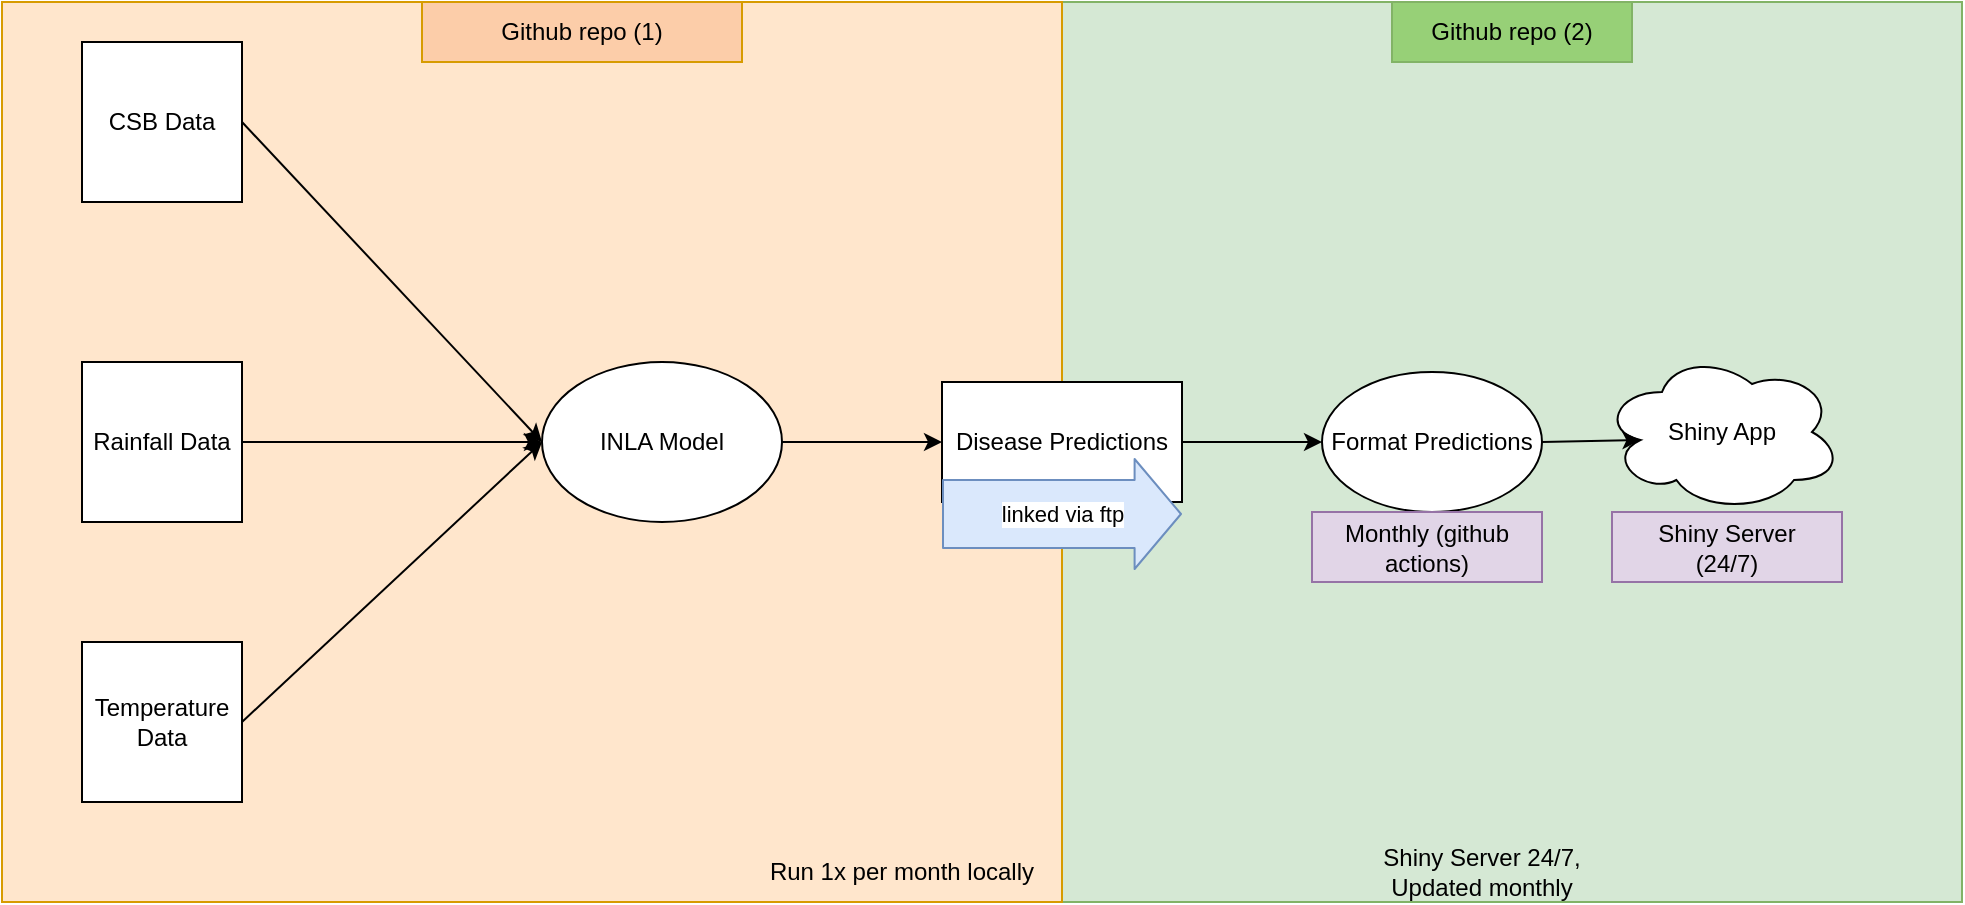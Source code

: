 <mxfile version="20.8.16" type="device"><diagram name="Page-1" id="ukvwlNpgofyj7e-8wxNJ"><mxGraphModel dx="1050" dy="669" grid="1" gridSize="10" guides="1" tooltips="1" connect="1" arrows="1" fold="1" page="1" pageScale="1" pageWidth="850" pageHeight="1100" math="0" shadow="0"><root><mxCell id="0"/><mxCell id="1" parent="0"/><mxCell id="_RKZcDoKYFUnFhFf4AmO-53" value="" style="rounded=0;whiteSpace=wrap;html=1;fillColor=#d5e8d4;strokeColor=#82b366;" parent="1" vertex="1"><mxGeometry x="550" y="10" width="450" height="450" as="geometry"/></mxCell><mxCell id="_RKZcDoKYFUnFhFf4AmO-48" value="" style="rounded=0;whiteSpace=wrap;html=1;fillColor=#ffe6cc;strokeColor=#d79b00;" parent="1" vertex="1"><mxGeometry x="20" y="10" width="530" height="450" as="geometry"/></mxCell><mxCell id="_RKZcDoKYFUnFhFf4AmO-1" value="CSB Data" style="whiteSpace=wrap;html=1;aspect=fixed;rounded=0;" parent="1" vertex="1"><mxGeometry x="60" y="30" width="80" height="80" as="geometry"/></mxCell><mxCell id="_RKZcDoKYFUnFhFf4AmO-2" value="Rainfall Data" style="whiteSpace=wrap;html=1;aspect=fixed;rounded=0;" parent="1" vertex="1"><mxGeometry x="60" y="190" width="80" height="80" as="geometry"/></mxCell><mxCell id="_RKZcDoKYFUnFhFf4AmO-3" value="Temperature Data" style="whiteSpace=wrap;html=1;aspect=fixed;rounded=0;" parent="1" vertex="1"><mxGeometry x="60" y="330" width="80" height="80" as="geometry"/></mxCell><mxCell id="_RKZcDoKYFUnFhFf4AmO-41" value="" style="endArrow=classic;html=1;rounded=0;exitX=1;exitY=0.5;exitDx=0;exitDy=0;" parent="1" source="_RKZcDoKYFUnFhFf4AmO-1" edge="1"><mxGeometry width="50" height="50" relative="1" as="geometry"><mxPoint x="400" y="260" as="sourcePoint"/><mxPoint x="290" y="230" as="targetPoint"/></mxGeometry></mxCell><mxCell id="_RKZcDoKYFUnFhFf4AmO-42" value="" style="endArrow=classic;html=1;rounded=0;exitX=1;exitY=0.5;exitDx=0;exitDy=0;" parent="1" source="_RKZcDoKYFUnFhFf4AmO-2" edge="1"><mxGeometry width="50" height="50" relative="1" as="geometry"><mxPoint x="400" y="260" as="sourcePoint"/><mxPoint x="290" y="230" as="targetPoint"/></mxGeometry></mxCell><mxCell id="_RKZcDoKYFUnFhFf4AmO-43" value="" style="endArrow=classic;html=1;rounded=0;exitX=1;exitY=0.5;exitDx=0;exitDy=0;" parent="1" source="_RKZcDoKYFUnFhFf4AmO-3" edge="1"><mxGeometry width="50" height="50" relative="1" as="geometry"><mxPoint x="400" y="260" as="sourcePoint"/><mxPoint x="290" y="230" as="targetPoint"/></mxGeometry></mxCell><mxCell id="_RKZcDoKYFUnFhFf4AmO-44" value="INLA Model" style="ellipse;whiteSpace=wrap;html=1;rounded=0;" parent="1" vertex="1"><mxGeometry x="290" y="190" width="120" height="80" as="geometry"/></mxCell><mxCell id="_RKZcDoKYFUnFhFf4AmO-45" value="" style="endArrow=classic;html=1;rounded=0;exitX=1;exitY=0.5;exitDx=0;exitDy=0;" parent="1" source="_RKZcDoKYFUnFhFf4AmO-44" edge="1"><mxGeometry width="50" height="50" relative="1" as="geometry"><mxPoint x="400" y="260" as="sourcePoint"/><mxPoint x="490" y="230" as="targetPoint"/></mxGeometry></mxCell><mxCell id="_RKZcDoKYFUnFhFf4AmO-46" value="Disease Predictions" style="rounded=0;whiteSpace=wrap;html=1;" parent="1" vertex="1"><mxGeometry x="490" y="200" width="120" height="60" as="geometry"/></mxCell><mxCell id="_RKZcDoKYFUnFhFf4AmO-49" value="Run 1x per month locally" style="text;html=1;strokeColor=none;fillColor=none;align=center;verticalAlign=middle;whiteSpace=wrap;rounded=0;" parent="1" vertex="1"><mxGeometry x="390" y="430" width="160" height="30" as="geometry"/></mxCell><mxCell id="_RKZcDoKYFUnFhFf4AmO-51" value="Shiny App" style="ellipse;shape=cloud;whiteSpace=wrap;html=1;" parent="1" vertex="1"><mxGeometry x="820" y="185" width="120" height="80" as="geometry"/></mxCell><mxCell id="_RKZcDoKYFUnFhFf4AmO-55" value="" style="endArrow=classic;html=1;entryX=0.16;entryY=0.55;entryDx=0;entryDy=0;entryPerimeter=0;exitX=1;exitY=0.5;exitDx=0;exitDy=0;" parent="1" source="dbI_g5CLIIUgzLEL7lUq-1" target="_RKZcDoKYFUnFhFf4AmO-51" edge="1"><mxGeometry width="50" height="50" relative="1" as="geometry"><mxPoint x="740" y="230" as="sourcePoint"/><mxPoint x="710" y="330" as="targetPoint"/></mxGeometry></mxCell><mxCell id="_RKZcDoKYFUnFhFf4AmO-56" value="Shiny Server 24/7,&lt;br&gt;Updated monthly" style="text;html=1;strokeColor=none;fillColor=none;align=center;verticalAlign=middle;whiteSpace=wrap;rounded=0;" parent="1" vertex="1"><mxGeometry x="700" y="430" width="120" height="30" as="geometry"/></mxCell><mxCell id="_RKZcDoKYFUnFhFf4AmO-57" value="Github repo (1)" style="rounded=0;whiteSpace=wrap;html=1;fillColor=#FCCDA9;strokeColor=#d79b00;" parent="1" vertex="1"><mxGeometry x="230" y="10" width="160" height="30" as="geometry"/></mxCell><mxCell id="_RKZcDoKYFUnFhFf4AmO-58" value="linked via ftp" style="shape=flexArrow;endArrow=classic;html=1;width=34;endSize=7.4;fillColor=#dae8fc;strokeColor=#6c8ebf;" parent="1" edge="1"><mxGeometry width="50" height="50" relative="1" as="geometry"><mxPoint x="490" y="266" as="sourcePoint"/><mxPoint x="610" y="266" as="targetPoint"/></mxGeometry></mxCell><mxCell id="_RKZcDoKYFUnFhFf4AmO-60" value="Github repo (2)" style="rounded=0;whiteSpace=wrap;html=1;fillColor=#97D077;strokeColor=#82b366;" parent="1" vertex="1"><mxGeometry x="715" y="10" width="120" height="30" as="geometry"/></mxCell><mxCell id="dbI_g5CLIIUgzLEL7lUq-1" value="Format Predictions" style="ellipse;whiteSpace=wrap;html=1;" vertex="1" parent="1"><mxGeometry x="680" y="195" width="110" height="70" as="geometry"/></mxCell><mxCell id="dbI_g5CLIIUgzLEL7lUq-2" value="" style="endArrow=classic;html=1;rounded=0;exitX=1;exitY=0.5;exitDx=0;exitDy=0;entryX=0;entryY=0.5;entryDx=0;entryDy=0;" edge="1" parent="1" source="_RKZcDoKYFUnFhFf4AmO-46" target="dbI_g5CLIIUgzLEL7lUq-1"><mxGeometry width="50" height="50" relative="1" as="geometry"><mxPoint x="630" y="270" as="sourcePoint"/><mxPoint x="680" y="220" as="targetPoint"/></mxGeometry></mxCell><mxCell id="dbI_g5CLIIUgzLEL7lUq-3" value="Monthly (github actions)" style="rounded=0;whiteSpace=wrap;html=1;fillColor=#e1d5e7;strokeColor=#9673a6;" vertex="1" parent="1"><mxGeometry x="675" y="265" width="115" height="35" as="geometry"/></mxCell><mxCell id="dbI_g5CLIIUgzLEL7lUq-4" value="Shiny Server&lt;br&gt;(24/7)" style="rounded=0;whiteSpace=wrap;html=1;fillColor=#e1d5e7;strokeColor=#9673a6;" vertex="1" parent="1"><mxGeometry x="825" y="265" width="115" height="35" as="geometry"/></mxCell></root></mxGraphModel></diagram></mxfile>